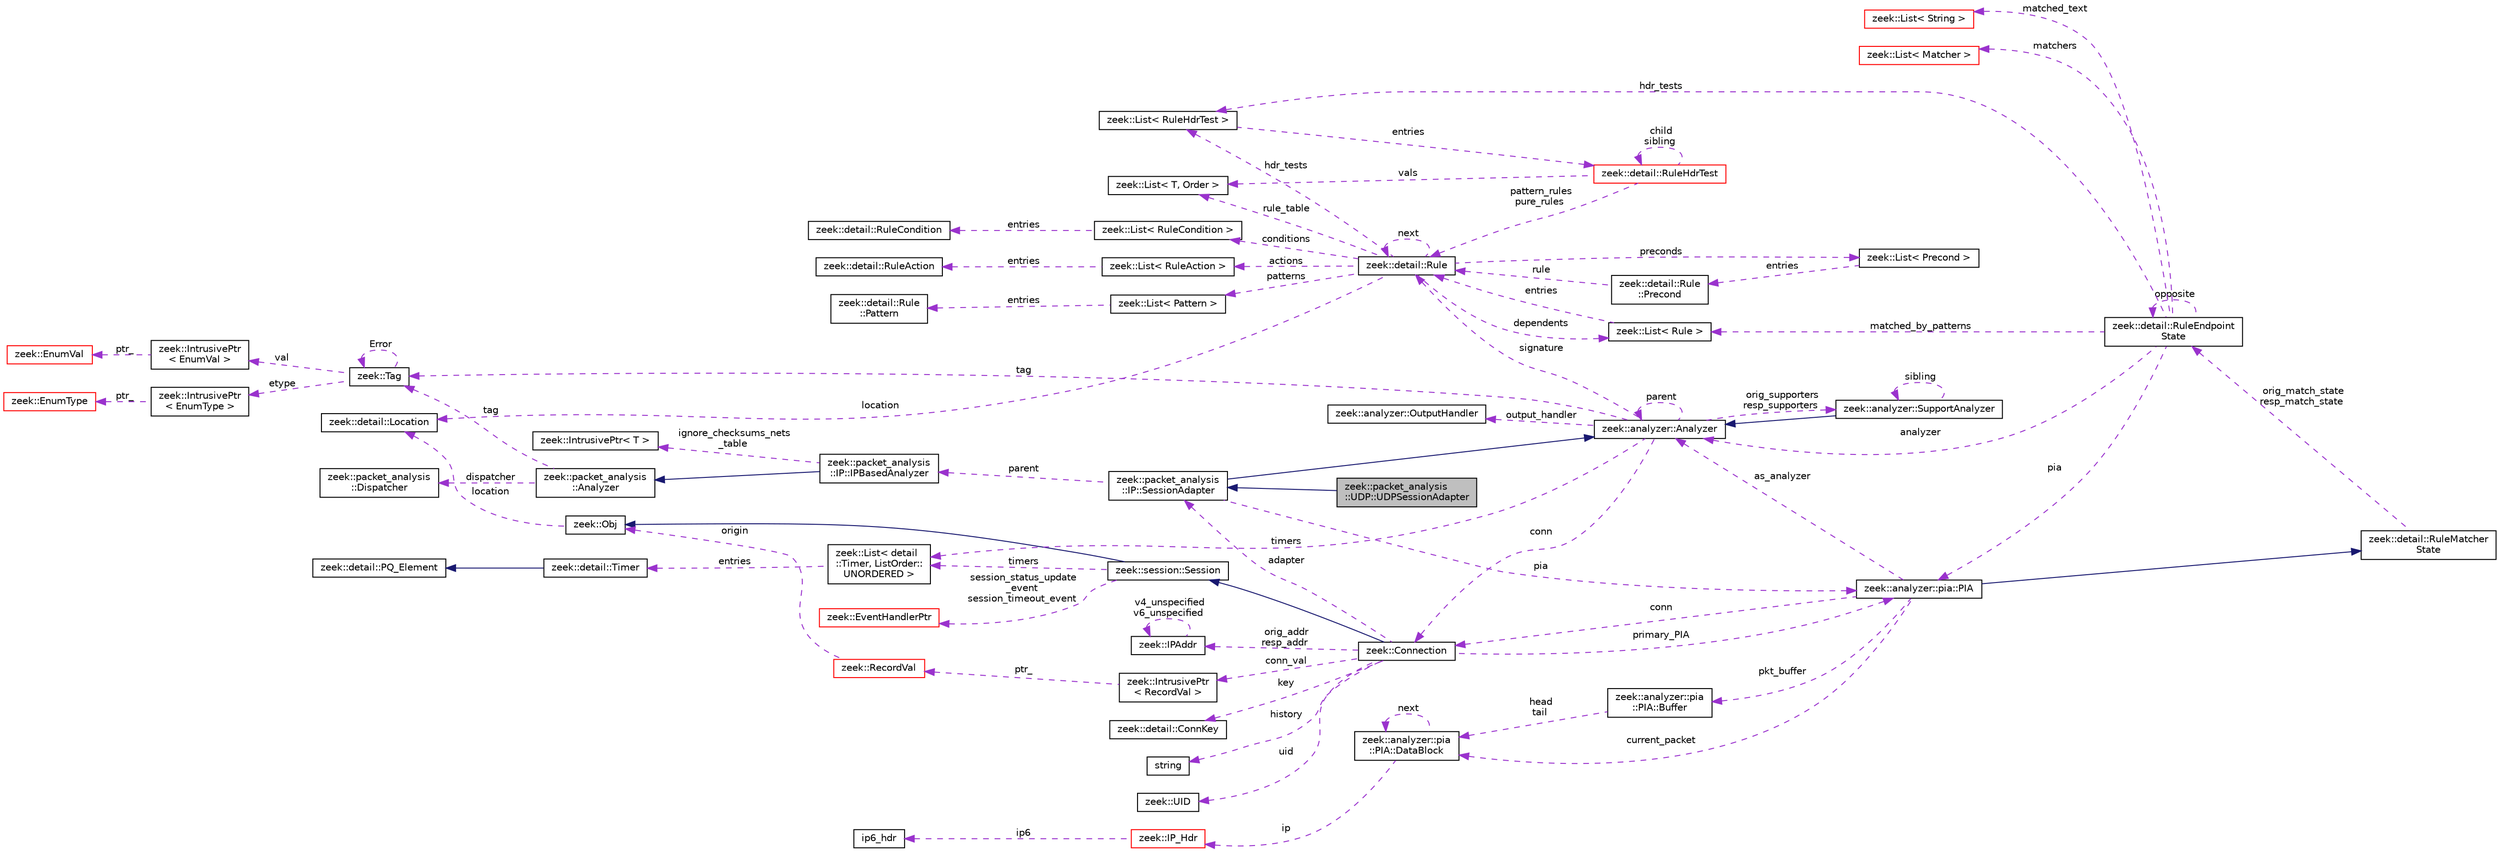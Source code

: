 digraph "zeek::packet_analysis::UDP::UDPSessionAdapter"
{
 // LATEX_PDF_SIZE
  edge [fontname="Helvetica",fontsize="10",labelfontname="Helvetica",labelfontsize="10"];
  node [fontname="Helvetica",fontsize="10",shape=record];
  rankdir="LR";
  Node1 [label="zeek::packet_analysis\l::UDP::UDPSessionAdapter",height=0.2,width=0.4,color="black", fillcolor="grey75", style="filled", fontcolor="black",tooltip=" "];
  Node2 -> Node1 [dir="back",color="midnightblue",fontsize="10",style="solid",fontname="Helvetica"];
  Node2 [label="zeek::packet_analysis\l::IP::SessionAdapter",height=0.2,width=0.4,color="black", fillcolor="white", style="filled",URL="$d3/db4/classzeek_1_1packet__analysis_1_1IP_1_1SessionAdapter.html",tooltip=" "];
  Node3 -> Node2 [dir="back",color="midnightblue",fontsize="10",style="solid",fontname="Helvetica"];
  Node3 [label="zeek::analyzer::Analyzer",height=0.2,width=0.4,color="black", fillcolor="white", style="filled",URL="$d0/d4f/classzeek_1_1analyzer_1_1Analyzer.html",tooltip=" "];
  Node4 -> Node3 [dir="back",color="darkorchid3",fontsize="10",style="dashed",label=" tag" ,fontname="Helvetica"];
  Node4 [label="zeek::Tag",height=0.2,width=0.4,color="black", fillcolor="white", style="filled",URL="$d3/dd0/classzeek_1_1Tag.html",tooltip=" "];
  Node4 -> Node4 [dir="back",color="darkorchid3",fontsize="10",style="dashed",label=" Error" ,fontname="Helvetica"];
  Node5 -> Node4 [dir="back",color="darkorchid3",fontsize="10",style="dashed",label=" val" ,fontname="Helvetica"];
  Node5 [label="zeek::IntrusivePtr\l\< EnumVal \>",height=0.2,width=0.4,color="black", fillcolor="white", style="filled",URL="$d6/dba/classzeek_1_1IntrusivePtr.html",tooltip=" "];
  Node6 -> Node5 [dir="back",color="darkorchid3",fontsize="10",style="dashed",label=" ptr_" ,fontname="Helvetica"];
  Node6 [label="zeek::EnumVal",height=0.2,width=0.4,color="red", fillcolor="white", style="filled",URL="$dc/da0/classzeek_1_1EnumVal.html",tooltip=" "];
  Node15 -> Node4 [dir="back",color="darkorchid3",fontsize="10",style="dashed",label=" etype" ,fontname="Helvetica"];
  Node15 [label="zeek::IntrusivePtr\l\< EnumType \>",height=0.2,width=0.4,color="black", fillcolor="white", style="filled",URL="$d6/dba/classzeek_1_1IntrusivePtr.html",tooltip=" "];
  Node16 -> Node15 [dir="back",color="darkorchid3",fontsize="10",style="dashed",label=" ptr_" ,fontname="Helvetica"];
  Node16 [label="zeek::EnumType",height=0.2,width=0.4,color="red", fillcolor="white", style="filled",URL="$d4/d24/classzeek_1_1EnumType.html",tooltip=" "];
  Node17 -> Node3 [dir="back",color="darkorchid3",fontsize="10",style="dashed",label=" conn" ,fontname="Helvetica"];
  Node17 [label="zeek::Connection",height=0.2,width=0.4,color="black", fillcolor="white", style="filled",URL="$d0/d12/classzeek_1_1Connection.html",tooltip=" "];
  Node18 -> Node17 [dir="back",color="midnightblue",fontsize="10",style="solid",fontname="Helvetica"];
  Node18 [label="zeek::session::Session",height=0.2,width=0.4,color="black", fillcolor="white", style="filled",URL="$d0/dce/classzeek_1_1session_1_1Session.html",tooltip=" "];
  Node9 -> Node18 [dir="back",color="midnightblue",fontsize="10",style="solid",fontname="Helvetica"];
  Node9 [label="zeek::Obj",height=0.2,width=0.4,color="black", fillcolor="white", style="filled",URL="$dd/df1/classzeek_1_1Obj.html",tooltip=" "];
  Node10 -> Node9 [dir="back",color="darkorchid3",fontsize="10",style="dashed",label=" location" ,fontname="Helvetica"];
  Node10 [label="zeek::detail::Location",height=0.2,width=0.4,color="black", fillcolor="white", style="filled",URL="$d5/d1d/classzeek_1_1detail_1_1Location.html",tooltip=" "];
  Node19 -> Node18 [dir="back",color="darkorchid3",fontsize="10",style="dashed",label=" timers" ,fontname="Helvetica"];
  Node19 [label="zeek::List\< detail\l::Timer, ListOrder::\lUNORDERED \>",height=0.2,width=0.4,color="black", fillcolor="white", style="filled",URL="$d2/d8d/classzeek_1_1List.html",tooltip=" "];
  Node20 -> Node19 [dir="back",color="darkorchid3",fontsize="10",style="dashed",label=" entries" ,fontname="Helvetica"];
  Node20 [label="zeek::detail::Timer",height=0.2,width=0.4,color="black", fillcolor="white", style="filled",URL="$d1/da2/classzeek_1_1detail_1_1Timer.html",tooltip=" "];
  Node21 -> Node20 [dir="back",color="midnightblue",fontsize="10",style="solid",fontname="Helvetica"];
  Node21 [label="zeek::detail::PQ_Element",height=0.2,width=0.4,color="black", fillcolor="white", style="filled",URL="$df/d3d/classzeek_1_1detail_1_1PQ__Element.html",tooltip=" "];
  Node22 -> Node18 [dir="back",color="darkorchid3",fontsize="10",style="dashed",label=" session_status_update\l_event\nsession_timeout_event" ,fontname="Helvetica"];
  Node22 [label="zeek::EventHandlerPtr",height=0.2,width=0.4,color="red", fillcolor="white", style="filled",URL="$d7/dc7/classzeek_1_1EventHandlerPtr.html",tooltip=" "];
  Node34 -> Node17 [dir="back",color="darkorchid3",fontsize="10",style="dashed",label=" orig_addr\nresp_addr" ,fontname="Helvetica"];
  Node34 [label="zeek::IPAddr",height=0.2,width=0.4,color="black", fillcolor="white", style="filled",URL="$df/de6/classzeek_1_1IPAddr.html",tooltip=" "];
  Node34 -> Node34 [dir="back",color="darkorchid3",fontsize="10",style="dashed",label=" v4_unspecified\nv6_unspecified" ,fontname="Helvetica"];
  Node35 -> Node17 [dir="back",color="darkorchid3",fontsize="10",style="dashed",label=" conn_val" ,fontname="Helvetica"];
  Node35 [label="zeek::IntrusivePtr\l\< RecordVal \>",height=0.2,width=0.4,color="black", fillcolor="white", style="filled",URL="$d6/dba/classzeek_1_1IntrusivePtr.html",tooltip=" "];
  Node36 -> Node35 [dir="back",color="darkorchid3",fontsize="10",style="dashed",label=" ptr_" ,fontname="Helvetica"];
  Node36 [label="zeek::RecordVal",height=0.2,width=0.4,color="red", fillcolor="white", style="filled",URL="$d7/d7e/classzeek_1_1RecordVal.html",tooltip=" "];
  Node9 -> Node36 [dir="back",color="darkorchid3",fontsize="10",style="dashed",label=" origin" ,fontname="Helvetica"];
  Node38 -> Node17 [dir="back",color="darkorchid3",fontsize="10",style="dashed",label=" key" ,fontname="Helvetica"];
  Node38 [label="zeek::detail::ConnKey",height=0.2,width=0.4,color="black", fillcolor="white", style="filled",URL="$d6/dfc/classzeek_1_1detail_1_1ConnKey.html",tooltip=" "];
  Node14 -> Node17 [dir="back",color="darkorchid3",fontsize="10",style="dashed",label=" history" ,fontname="Helvetica"];
  Node14 [label="string",height=0.2,width=0.4,color="black", fillcolor="white", style="filled",tooltip=" "];
  Node2 -> Node17 [dir="back",color="darkorchid3",fontsize="10",style="dashed",label=" adapter" ,fontname="Helvetica"];
  Node39 -> Node17 [dir="back",color="darkorchid3",fontsize="10",style="dashed",label=" primary_PIA" ,fontname="Helvetica"];
  Node39 [label="zeek::analyzer::pia::PIA",height=0.2,width=0.4,color="black", fillcolor="white", style="filled",URL="$dc/d39/classzeek_1_1analyzer_1_1pia_1_1PIA.html",tooltip=" "];
  Node40 -> Node39 [dir="back",color="midnightblue",fontsize="10",style="solid",fontname="Helvetica"];
  Node40 [label="zeek::detail::RuleMatcher\lState",height=0.2,width=0.4,color="black", fillcolor="white", style="filled",URL="$d2/d5d/classzeek_1_1detail_1_1RuleMatcherState.html",tooltip=" "];
  Node41 -> Node40 [dir="back",color="darkorchid3",fontsize="10",style="dashed",label=" orig_match_state\nresp_match_state" ,fontname="Helvetica"];
  Node41 [label="zeek::detail::RuleEndpoint\lState",height=0.2,width=0.4,color="black", fillcolor="white", style="filled",URL="$dc/da2/classzeek_1_1detail_1_1RuleEndpointState.html",tooltip=" "];
  Node3 -> Node41 [dir="back",color="darkorchid3",fontsize="10",style="dashed",label=" analyzer" ,fontname="Helvetica"];
  Node41 -> Node41 [dir="back",color="darkorchid3",fontsize="10",style="dashed",label=" opposite" ,fontname="Helvetica"];
  Node39 -> Node41 [dir="back",color="darkorchid3",fontsize="10",style="dashed",label=" pia" ,fontname="Helvetica"];
  Node42 -> Node41 [dir="back",color="darkorchid3",fontsize="10",style="dashed",label=" matchers" ,fontname="Helvetica"];
  Node42 [label="zeek::List\< Matcher \>",height=0.2,width=0.4,color="red", fillcolor="white", style="filled",URL="$d2/d8d/classzeek_1_1List.html",tooltip=" "];
  Node53 -> Node41 [dir="back",color="darkorchid3",fontsize="10",style="dashed",label=" hdr_tests" ,fontname="Helvetica"];
  Node53 [label="zeek::List\< RuleHdrTest \>",height=0.2,width=0.4,color="black", fillcolor="white", style="filled",URL="$d2/d8d/classzeek_1_1List.html",tooltip=" "];
  Node54 -> Node53 [dir="back",color="darkorchid3",fontsize="10",style="dashed",label=" entries" ,fontname="Helvetica"];
  Node54 [label="zeek::detail::RuleHdrTest",height=0.2,width=0.4,color="red", fillcolor="white", style="filled",URL="$d4/d72/classzeek_1_1detail_1_1RuleHdrTest.html",tooltip=" "];
  Node31 -> Node54 [dir="back",color="darkorchid3",fontsize="10",style="dashed",label=" vals" ,fontname="Helvetica"];
  Node31 [label="zeek::List\< T, Order \>",height=0.2,width=0.4,color="black", fillcolor="white", style="filled",URL="$d2/d8d/classzeek_1_1List.html",tooltip=" "];
  Node59 -> Node54 [dir="back",color="darkorchid3",fontsize="10",style="dashed",label=" pattern_rules\npure_rules" ,fontname="Helvetica"];
  Node59 [label="zeek::detail::Rule",height=0.2,width=0.4,color="black", fillcolor="white", style="filled",URL="$d2/d1d/classzeek_1_1detail_1_1Rule.html",tooltip=" "];
  Node53 -> Node59 [dir="back",color="darkorchid3",fontsize="10",style="dashed",label=" hdr_tests" ,fontname="Helvetica"];
  Node60 -> Node59 [dir="back",color="darkorchid3",fontsize="10",style="dashed",label=" conditions" ,fontname="Helvetica"];
  Node60 [label="zeek::List\< RuleCondition \>",height=0.2,width=0.4,color="black", fillcolor="white", style="filled",URL="$d2/d8d/classzeek_1_1List.html",tooltip=" "];
  Node61 -> Node60 [dir="back",color="darkorchid3",fontsize="10",style="dashed",label=" entries" ,fontname="Helvetica"];
  Node61 [label="zeek::detail::RuleCondition",height=0.2,width=0.4,color="black", fillcolor="white", style="filled",URL="$d1/df4/classzeek_1_1detail_1_1RuleCondition.html",tooltip=" "];
  Node62 -> Node59 [dir="back",color="darkorchid3",fontsize="10",style="dashed",label=" actions" ,fontname="Helvetica"];
  Node62 [label="zeek::List\< RuleAction \>",height=0.2,width=0.4,color="black", fillcolor="white", style="filled",URL="$d2/d8d/classzeek_1_1List.html",tooltip=" "];
  Node63 -> Node62 [dir="back",color="darkorchid3",fontsize="10",style="dashed",label=" entries" ,fontname="Helvetica"];
  Node63 [label="zeek::detail::RuleAction",height=0.2,width=0.4,color="black", fillcolor="white", style="filled",URL="$d9/dec/classzeek_1_1detail_1_1RuleAction.html",tooltip=" "];
  Node64 -> Node59 [dir="back",color="darkorchid3",fontsize="10",style="dashed",label=" preconds" ,fontname="Helvetica"];
  Node64 [label="zeek::List\< Precond \>",height=0.2,width=0.4,color="black", fillcolor="white", style="filled",URL="$d2/d8d/classzeek_1_1List.html",tooltip=" "];
  Node65 -> Node64 [dir="back",color="darkorchid3",fontsize="10",style="dashed",label=" entries" ,fontname="Helvetica"];
  Node65 [label="zeek::detail::Rule\l::Precond",height=0.2,width=0.4,color="black", fillcolor="white", style="filled",URL="$d2/d1d/classzeek_1_1detail_1_1Rule.html#d3/d77/structzeek_1_1detail_1_1Rule_1_1Precond",tooltip=" "];
  Node59 -> Node65 [dir="back",color="darkorchid3",fontsize="10",style="dashed",label=" rule" ,fontname="Helvetica"];
  Node66 -> Node59 [dir="back",color="darkorchid3",fontsize="10",style="dashed",label=" dependents" ,fontname="Helvetica"];
  Node66 [label="zeek::List\< Rule \>",height=0.2,width=0.4,color="black", fillcolor="white", style="filled",URL="$d2/d8d/classzeek_1_1List.html",tooltip=" "];
  Node59 -> Node66 [dir="back",color="darkorchid3",fontsize="10",style="dashed",label=" entries" ,fontname="Helvetica"];
  Node67 -> Node59 [dir="back",color="darkorchid3",fontsize="10",style="dashed",label=" patterns" ,fontname="Helvetica"];
  Node67 [label="zeek::List\< Pattern \>",height=0.2,width=0.4,color="black", fillcolor="white", style="filled",URL="$d2/d8d/classzeek_1_1List.html",tooltip=" "];
  Node68 -> Node67 [dir="back",color="darkorchid3",fontsize="10",style="dashed",label=" entries" ,fontname="Helvetica"];
  Node68 [label="zeek::detail::Rule\l::Pattern",height=0.2,width=0.4,color="black", fillcolor="white", style="filled",URL="$d2/d1d/classzeek_1_1detail_1_1Rule.html#db/da5/structzeek_1_1detail_1_1Rule_1_1Pattern",tooltip=" "];
  Node59 -> Node59 [dir="back",color="darkorchid3",fontsize="10",style="dashed",label=" next" ,fontname="Helvetica"];
  Node10 -> Node59 [dir="back",color="darkorchid3",fontsize="10",style="dashed",label=" location" ,fontname="Helvetica"];
  Node31 -> Node59 [dir="back",color="darkorchid3",fontsize="10",style="dashed",label=" rule_table" ,fontname="Helvetica"];
  Node54 -> Node54 [dir="back",color="darkorchid3",fontsize="10",style="dashed",label=" child\nsibling" ,fontname="Helvetica"];
  Node66 -> Node41 [dir="back",color="darkorchid3",fontsize="10",style="dashed",label=" matched_by_patterns" ,fontname="Helvetica"];
  Node70 -> Node41 [dir="back",color="darkorchid3",fontsize="10",style="dashed",label=" matched_text" ,fontname="Helvetica"];
  Node70 [label="zeek::List\< String \>",height=0.2,width=0.4,color="red", fillcolor="white", style="filled",URL="$d2/d8d/classzeek_1_1List.html",tooltip=" "];
  Node72 -> Node39 [dir="back",color="darkorchid3",fontsize="10",style="dashed",label=" pkt_buffer" ,fontname="Helvetica"];
  Node72 [label="zeek::analyzer::pia\l::PIA::Buffer",height=0.2,width=0.4,color="black", fillcolor="white", style="filled",URL="$dc/d06/structzeek_1_1analyzer_1_1pia_1_1PIA_1_1Buffer.html",tooltip=" "];
  Node73 -> Node72 [dir="back",color="darkorchid3",fontsize="10",style="dashed",label=" head\ntail" ,fontname="Helvetica"];
  Node73 [label="zeek::analyzer::pia\l::PIA::DataBlock",height=0.2,width=0.4,color="black", fillcolor="white", style="filled",URL="$dc/d39/classzeek_1_1analyzer_1_1pia_1_1PIA.html#dd/df9/structzeek_1_1analyzer_1_1pia_1_1PIA_1_1DataBlock",tooltip=" "];
  Node74 -> Node73 [dir="back",color="darkorchid3",fontsize="10",style="dashed",label=" ip" ,fontname="Helvetica"];
  Node74 [label="zeek::IP_Hdr",height=0.2,width=0.4,color="red", fillcolor="white", style="filled",URL="$d7/d06/classzeek_1_1IP__Hdr.html",tooltip=" "];
  Node75 -> Node74 [dir="back",color="darkorchid3",fontsize="10",style="dashed",label=" ip6" ,fontname="Helvetica"];
  Node75 [label="ip6_hdr",height=0.2,width=0.4,color="black", fillcolor="white", style="filled",URL="$dd/d97/net__util_8h.html#d2/d9c/structip6__hdr",tooltip=" "];
  Node73 -> Node73 [dir="back",color="darkorchid3",fontsize="10",style="dashed",label=" next" ,fontname="Helvetica"];
  Node3 -> Node39 [dir="back",color="darkorchid3",fontsize="10",style="dashed",label=" as_analyzer" ,fontname="Helvetica"];
  Node17 -> Node39 [dir="back",color="darkorchid3",fontsize="10",style="dashed",label=" conn" ,fontname="Helvetica"];
  Node73 -> Node39 [dir="back",color="darkorchid3",fontsize="10",style="dashed",label=" current_packet" ,fontname="Helvetica"];
  Node77 -> Node17 [dir="back",color="darkorchid3",fontsize="10",style="dashed",label=" uid" ,fontname="Helvetica"];
  Node77 [label="zeek::UID",height=0.2,width=0.4,color="black", fillcolor="white", style="filled",URL="$db/dea/classzeek_1_1UID.html",tooltip=" "];
  Node3 -> Node3 [dir="back",color="darkorchid3",fontsize="10",style="dashed",label=" parent" ,fontname="Helvetica"];
  Node59 -> Node3 [dir="back",color="darkorchid3",fontsize="10",style="dashed",label=" signature" ,fontname="Helvetica"];
  Node78 -> Node3 [dir="back",color="darkorchid3",fontsize="10",style="dashed",label=" output_handler" ,fontname="Helvetica"];
  Node78 [label="zeek::analyzer::OutputHandler",height=0.2,width=0.4,color="black", fillcolor="white", style="filled",URL="$db/d31/classzeek_1_1analyzer_1_1OutputHandler.html",tooltip=" "];
  Node79 -> Node3 [dir="back",color="darkorchid3",fontsize="10",style="dashed",label=" orig_supporters\nresp_supporters" ,fontname="Helvetica"];
  Node79 [label="zeek::analyzer::SupportAnalyzer",height=0.2,width=0.4,color="black", fillcolor="white", style="filled",URL="$d6/d22/classzeek_1_1analyzer_1_1SupportAnalyzer.html",tooltip=" "];
  Node3 -> Node79 [dir="back",color="midnightblue",fontsize="10",style="solid",fontname="Helvetica"];
  Node79 -> Node79 [dir="back",color="darkorchid3",fontsize="10",style="dashed",label=" sibling" ,fontname="Helvetica"];
  Node19 -> Node3 [dir="back",color="darkorchid3",fontsize="10",style="dashed",label=" timers" ,fontname="Helvetica"];
  Node80 -> Node2 [dir="back",color="darkorchid3",fontsize="10",style="dashed",label=" parent" ,fontname="Helvetica"];
  Node80 [label="zeek::packet_analysis\l::IP::IPBasedAnalyzer",height=0.2,width=0.4,color="black", fillcolor="white", style="filled",URL="$df/d05/classzeek_1_1packet__analysis_1_1IP_1_1IPBasedAnalyzer.html",tooltip=" "];
  Node81 -> Node80 [dir="back",color="midnightblue",fontsize="10",style="solid",fontname="Helvetica"];
  Node81 [label="zeek::packet_analysis\l::Analyzer",height=0.2,width=0.4,color="black", fillcolor="white", style="filled",URL="$d0/db5/classzeek_1_1packet__analysis_1_1Analyzer.html",tooltip=" "];
  Node4 -> Node81 [dir="back",color="darkorchid3",fontsize="10",style="dashed",label=" tag" ,fontname="Helvetica"];
  Node82 -> Node81 [dir="back",color="darkorchid3",fontsize="10",style="dashed",label=" dispatcher" ,fontname="Helvetica"];
  Node82 [label="zeek::packet_analysis\l::Dispatcher",height=0.2,width=0.4,color="black", fillcolor="white", style="filled",URL="$df/d74/classzeek_1_1packet__analysis_1_1Dispatcher.html",tooltip=" "];
  Node11 -> Node80 [dir="back",color="darkorchid3",fontsize="10",style="dashed",label=" ignore_checksums_nets\l_table" ,fontname="Helvetica"];
  Node11 [label="zeek::IntrusivePtr\< T \>",height=0.2,width=0.4,color="black", fillcolor="white", style="filled",URL="$d6/dba/classzeek_1_1IntrusivePtr.html",tooltip=" "];
  Node39 -> Node2 [dir="back",color="darkorchid3",fontsize="10",style="dashed",label=" pia" ,fontname="Helvetica"];
}
